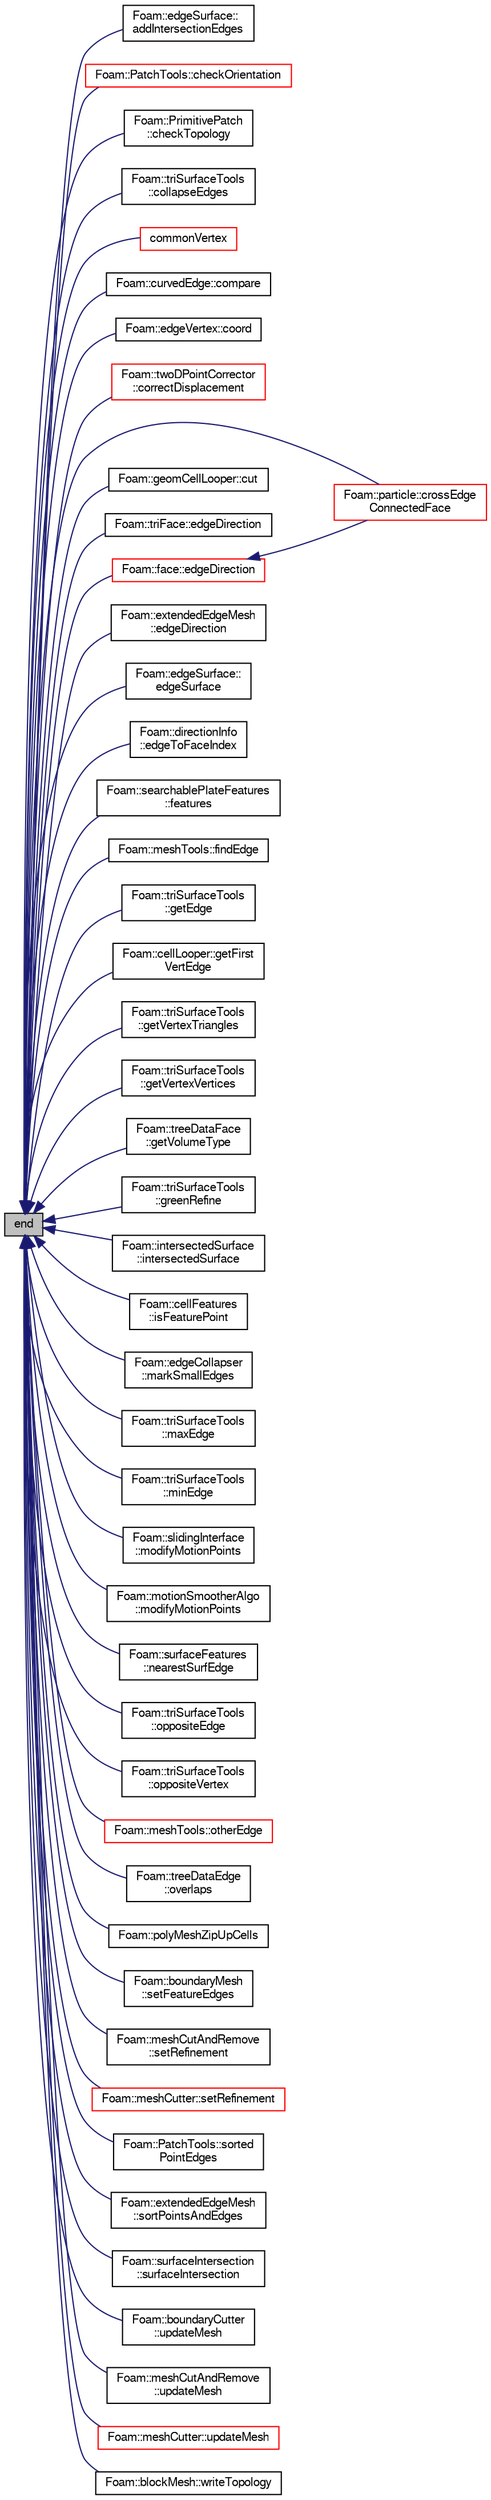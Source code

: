 digraph "end"
{
  bgcolor="transparent";
  edge [fontname="FreeSans",fontsize="10",labelfontname="FreeSans",labelfontsize="10"];
  node [fontname="FreeSans",fontsize="10",shape=record];
  rankdir="LR";
  Node1 [label="end",height=0.2,width=0.4,color="black", fillcolor="grey75", style="filled" fontcolor="black"];
  Node1 -> Node2 [dir="back",color="midnightblue",fontsize="10",style="solid",fontname="FreeSans"];
  Node2 [label="Foam::edgeSurface::\laddIntersectionEdges",height=0.2,width=0.4,color="black",URL="$a00599.html#aa26839701e0cd28a34fefc83a9ad6a78",tooltip="Add intersection edges to a face. Used for connecting. "];
  Node1 -> Node3 [dir="back",color="midnightblue",fontsize="10",style="solid",fontname="FreeSans"];
  Node3 [label="Foam::PatchTools::checkOrientation",height=0.2,width=0.4,color="red",URL="$a01761.html#a20f23e9ffe1102dccd75986b5435aef7",tooltip="Check for orientation issues. "];
  Node1 -> Node4 [dir="back",color="midnightblue",fontsize="10",style="solid",fontname="FreeSans"];
  Node4 [label="Foam::PrimitivePatch\l::checkTopology",height=0.2,width=0.4,color="black",URL="$a01914.html#a0579e0d0a6156734bbeb72cfd7a94c9d",tooltip="Check surface formed by patch for manifoldness (see above). "];
  Node1 -> Node5 [dir="back",color="midnightblue",fontsize="10",style="solid",fontname="FreeSans"];
  Node5 [label="Foam::triSurfaceTools\l::collapseEdges",height=0.2,width=0.4,color="black",URL="$a02617.html#a3aee046d49916c8984f42f5710679e3f",tooltip="Create new triSurface by collapsing edges to edge mids. "];
  Node1 -> Node6 [dir="back",color="midnightblue",fontsize="10",style="solid",fontname="FreeSans"];
  Node6 [label="commonVertex",height=0.2,width=0.4,color="red",URL="$a00590.html#aa2b6e905a6dbfa5a860c842efbcf4d9e",tooltip="Return common vertex. "];
  Node1 -> Node7 [dir="back",color="midnightblue",fontsize="10",style="solid",fontname="FreeSans"];
  Node7 [label="Foam::curvedEdge::compare",height=0.2,width=0.4,color="black",URL="$a00427.html#a2d47f7bde63c18e31289888f0c35c205",tooltip="Compare the given start and end points with this curve. "];
  Node1 -> Node8 [dir="back",color="midnightblue",fontsize="10",style="solid",fontname="FreeSans"];
  Node8 [label="Foam::edgeVertex::coord",height=0.2,width=0.4,color="black",URL="$a00600.html#a272d10ee27ddbd3a20bccfc71015fb18",tooltip="Return coordinate of cut (uses weight if edgeCut) "];
  Node1 -> Node9 [dir="back",color="midnightblue",fontsize="10",style="solid",fontname="FreeSans"];
  Node9 [label="Foam::twoDPointCorrector\l::correctDisplacement",height=0.2,width=0.4,color="red",URL="$a02635.html#a26b46ed22455249a17fd5ec9d066ca97",tooltip="Correct motion displacements. "];
  Node1 -> Node10 [dir="back",color="midnightblue",fontsize="10",style="solid",fontname="FreeSans"];
  Node10 [label="Foam::particle::crossEdge\lConnectedFace",height=0.2,width=0.4,color="red",URL="$a01725.html#ae442e1bec92480b4f50c527b934edddb",tooltip="Cross the from the given face across the given edge of the. "];
  Node1 -> Node11 [dir="back",color="midnightblue",fontsize="10",style="solid",fontname="FreeSans"];
  Node11 [label="Foam::geomCellLooper::cut",height=0.2,width=0.4,color="black",URL="$a00892.html#ae441aaf74ea7c5d77ba3bd7ddfcb919b",tooltip="Same but now also base point of cut provided (instead of always. "];
  Node1 -> Node12 [dir="back",color="midnightblue",fontsize="10",style="solid",fontname="FreeSans"];
  Node12 [label="Foam::triFace::edgeDirection",height=0.2,width=0.4,color="black",URL="$a02605.html#aa85ab892a55ced3ba45f472a7a96e417",tooltip="Return the edge direction on the face. "];
  Node1 -> Node13 [dir="back",color="midnightblue",fontsize="10",style="solid",fontname="FreeSans"];
  Node13 [label="Foam::face::edgeDirection",height=0.2,width=0.4,color="red",URL="$a00693.html#aa85ab892a55ced3ba45f472a7a96e417",tooltip="Return the edge direction on the face. "];
  Node13 -> Node10 [dir="back",color="midnightblue",fontsize="10",style="solid",fontname="FreeSans"];
  Node1 -> Node14 [dir="back",color="midnightblue",fontsize="10",style="solid",fontname="FreeSans"];
  Node14 [label="Foam::extendedEdgeMesh\l::edgeDirection",height=0.2,width=0.4,color="black",URL="$a00678.html#a73ecaff1c0db11a69986cae5b295b84f",tooltip="Return the direction of edgeI, pointing away from ptI. "];
  Node1 -> Node15 [dir="back",color="midnightblue",fontsize="10",style="solid",fontname="FreeSans"];
  Node15 [label="Foam::edgeSurface::\ledgeSurface",height=0.2,width=0.4,color="black",URL="$a00599.html#abe6268d682c2dab294acf2175f47ca38",tooltip="Construct from surface and intersection description. "];
  Node1 -> Node16 [dir="back",color="midnightblue",fontsize="10",style="solid",fontname="FreeSans"];
  Node16 [label="Foam::directionInfo\l::edgeToFaceIndex",height=0.2,width=0.4,color="black",URL="$a00520.html#ae91026257717a2d46454adf53e72da4d",tooltip="Given edge on hex cell find corresponding edge on face. Is either. "];
  Node1 -> Node17 [dir="back",color="midnightblue",fontsize="10",style="solid",fontname="FreeSans"];
  Node17 [label="Foam::searchablePlateFeatures\l::features",height=0.2,width=0.4,color="black",URL="$a02194.html#a55de90ec15dbc01a8dd70937784836e1",tooltip="Return an extendedFeatureEdgeMesh containing the features. "];
  Node1 -> Node18 [dir="back",color="midnightblue",fontsize="10",style="solid",fontname="FreeSans"];
  Node18 [label="Foam::meshTools::findEdge",height=0.2,width=0.4,color="black",URL="$a10290.html#ac23b3c803050cb2339b3b256887505a6",tooltip="Return edge between two vertices. Returns -1 if no edge. "];
  Node1 -> Node19 [dir="back",color="midnightblue",fontsize="10",style="solid",fontname="FreeSans"];
  Node19 [label="Foam::triSurfaceTools\l::getEdge",height=0.2,width=0.4,color="black",URL="$a02617.html#a48231c2376e7ed4f8ce011614fc6a0bf",tooltip="Returns edge label connecting v1, v2 (local numbering) "];
  Node1 -> Node20 [dir="back",color="midnightblue",fontsize="10",style="solid",fontname="FreeSans"];
  Node20 [label="Foam::cellLooper::getFirst\lVertEdge",height=0.2,width=0.4,color="black",URL="$a00204.html#ae2de4eee75fe8073bc4883358c9c8672",tooltip="Get first edge connected to vertI and on faceI. "];
  Node1 -> Node21 [dir="back",color="midnightblue",fontsize="10",style="solid",fontname="FreeSans"];
  Node21 [label="Foam::triSurfaceTools\l::getVertexTriangles",height=0.2,width=0.4,color="black",URL="$a02617.html#aa242e3ca747b5d12e431a87f581aebb7",tooltip="Get all triangles using edge endpoint. "];
  Node1 -> Node22 [dir="back",color="midnightblue",fontsize="10",style="solid",fontname="FreeSans"];
  Node22 [label="Foam::triSurfaceTools\l::getVertexVertices",height=0.2,width=0.4,color="black",URL="$a02617.html#af8c8a35e91aeac5ecf9a34f607d2c035",tooltip="Get all vertices (local numbering) connected to vertices of edge. "];
  Node1 -> Node23 [dir="back",color="midnightblue",fontsize="10",style="solid",fontname="FreeSans"];
  Node23 [label="Foam::treeDataFace\l::getVolumeType",height=0.2,width=0.4,color="black",URL="$a02598.html#a5221237edf9a875b73dbd139d43292d7",tooltip="Get type (inside,outside,mixed,unknown) of point w.r.t. surface. "];
  Node1 -> Node24 [dir="back",color="midnightblue",fontsize="10",style="solid",fontname="FreeSans"];
  Node24 [label="Foam::triSurfaceTools\l::greenRefine",height=0.2,width=0.4,color="black",URL="$a02617.html#abfb8b3103f67e2652cfb672525ec5d43",tooltip="Refine edges by splitting to opposite vertex. "];
  Node1 -> Node25 [dir="back",color="midnightblue",fontsize="10",style="solid",fontname="FreeSans"];
  Node25 [label="Foam::intersectedSurface\l::intersectedSurface",height=0.2,width=0.4,color="black",URL="$a01128.html#a6e95ab0cf81f4521899580c0caaaf6e7",tooltip="Construct from surface and intersection. isFirstSurface is needed. "];
  Node1 -> Node26 [dir="back",color="midnightblue",fontsize="10",style="solid",fontname="FreeSans"];
  Node26 [label="Foam::cellFeatures\l::isFeaturePoint",height=0.2,width=0.4,color="black",URL="$a00201.html#a0e1817c6e428d30c177e2871368421a9",tooltip="Are two edges connected at feature point? "];
  Node1 -> Node27 [dir="back",color="midnightblue",fontsize="10",style="solid",fontname="FreeSans"];
  Node27 [label="Foam::edgeCollapser\l::markSmallEdges",height=0.2,width=0.4,color="black",URL="$a00591.html#a085b30c3d0bbfc36a07a88a49f1aca6d",tooltip="Mark (in collapseEdge) any edges to collapse. "];
  Node1 -> Node28 [dir="back",color="midnightblue",fontsize="10",style="solid",fontname="FreeSans"];
  Node28 [label="Foam::triSurfaceTools\l::maxEdge",height=0.2,width=0.4,color="black",URL="$a02617.html#aedcb2ebabdbe8437654ce1d4ef881e71",tooltip="Returns element in edgeIndices with minimum length. "];
  Node1 -> Node29 [dir="back",color="midnightblue",fontsize="10",style="solid",fontname="FreeSans"];
  Node29 [label="Foam::triSurfaceTools\l::minEdge",height=0.2,width=0.4,color="black",URL="$a02617.html#ac365a22b30a404441ffa961fefac8348",tooltip="Returns element in edgeIndices with minimum length. "];
  Node1 -> Node30 [dir="back",color="midnightblue",fontsize="10",style="solid",fontname="FreeSans"];
  Node30 [label="Foam::slidingInterface\l::modifyMotionPoints",height=0.2,width=0.4,color="black",URL="$a02271.html#a4a962b56dd7cf30972c468258fa888e5",tooltip="Modify motion points to comply with the topological change. "];
  Node1 -> Node31 [dir="back",color="midnightblue",fontsize="10",style="solid",fontname="FreeSans"];
  Node31 [label="Foam::motionSmootherAlgo\l::modifyMotionPoints",height=0.2,width=0.4,color="black",URL="$a01487.html#a97c706cc758ca249755daf56fcbd44b3",tooltip="Apply optional point constraint (2d correction) "];
  Node1 -> Node32 [dir="back",color="midnightblue",fontsize="10",style="solid",fontname="FreeSans"];
  Node32 [label="Foam::surfaceFeatures\l::nearestSurfEdge",height=0.2,width=0.4,color="black",URL="$a02409.html#ac9d88c671fbfe12e0526038fb054c11d",tooltip="Find nearest surface edge (out of selectedEdges) for. "];
  Node1 -> Node33 [dir="back",color="midnightblue",fontsize="10",style="solid",fontname="FreeSans"];
  Node33 [label="Foam::triSurfaceTools\l::oppositeEdge",height=0.2,width=0.4,color="black",URL="$a02617.html#a77110343a3072b75b1764650943d31f9",tooltip="Get edge opposite vertex (local numbering) "];
  Node1 -> Node34 [dir="back",color="midnightblue",fontsize="10",style="solid",fontname="FreeSans"];
  Node34 [label="Foam::triSurfaceTools\l::oppositeVertex",height=0.2,width=0.4,color="black",URL="$a02617.html#ad78556d7d01f6219bb13005e24171127",tooltip="Get vertex (local numbering) opposite edge. "];
  Node1 -> Node35 [dir="back",color="midnightblue",fontsize="10",style="solid",fontname="FreeSans"];
  Node35 [label="Foam::meshTools::otherEdge",height=0.2,width=0.4,color="red",URL="$a10290.html#ae03c08ba46f970c3b70bfdd6fccdf664",tooltip="Return label of other edge (out of candidates edgeLabels) "];
  Node1 -> Node36 [dir="back",color="midnightblue",fontsize="10",style="solid",fontname="FreeSans"];
  Node36 [label="Foam::treeDataEdge\l::overlaps",height=0.2,width=0.4,color="black",URL="$a02597.html#aea49f8ea149b750ff5d58a0a194a6526",tooltip="Does (bb of) shape at index overlap bb. "];
  Node1 -> Node37 [dir="back",color="midnightblue",fontsize="10",style="solid",fontname="FreeSans"];
  Node37 [label="Foam::polyMeshZipUpCells",height=0.2,width=0.4,color="black",URL="$a10237.html#ab957fb2d74d8de84991a6246e876ecd2"];
  Node1 -> Node38 [dir="back",color="midnightblue",fontsize="10",style="solid",fontname="FreeSans"];
  Node38 [label="Foam::boundaryMesh\l::setFeatureEdges",height=0.2,width=0.4,color="black",URL="$a00142.html#a0e01df03fc2c7dbfd31c0fa36528926a",tooltip="Set featureEdges, edgeToFeature, featureSegments according. "];
  Node1 -> Node39 [dir="back",color="midnightblue",fontsize="10",style="solid",fontname="FreeSans"];
  Node39 [label="Foam::meshCutAndRemove\l::setRefinement",height=0.2,width=0.4,color="black",URL="$a01419.html#a5b289474e53287a9460c322f12434dec",tooltip="Do actual cutting with cut description. Inserts mesh changes. "];
  Node1 -> Node40 [dir="back",color="midnightblue",fontsize="10",style="solid",fontname="FreeSans"];
  Node40 [label="Foam::meshCutter::setRefinement",height=0.2,width=0.4,color="red",URL="$a01420.html#ad6964ecaeb84631835d8a4e51bf706bb",tooltip="Do actual cutting with cut description. Inserts mesh changes. "];
  Node1 -> Node41 [dir="back",color="midnightblue",fontsize="10",style="solid",fontname="FreeSans"];
  Node41 [label="Foam::PatchTools::sorted\lPointEdges",height=0.2,width=0.4,color="black",URL="$a01761.html#ade266c84d472629a66d2ec0f9c8f2ff9"];
  Node1 -> Node42 [dir="back",color="midnightblue",fontsize="10",style="solid",fontname="FreeSans"];
  Node42 [label="Foam::extendedEdgeMesh\l::sortPointsAndEdges",height=0.2,width=0.4,color="black",URL="$a00678.html#a35042787bb1f37f3e2695d3b48e313b0"];
  Node1 -> Node43 [dir="back",color="midnightblue",fontsize="10",style="solid",fontname="FreeSans"];
  Node43 [label="Foam::surfaceIntersection\l::surfaceIntersection",height=0.2,width=0.4,color="black",URL="$a02416.html#a0227f78e50cd258d5b10a3f1214bea8f",tooltip="Special: intersect surface with itself. Used to check for. "];
  Node1 -> Node44 [dir="back",color="midnightblue",fontsize="10",style="solid",fontname="FreeSans"];
  Node44 [label="Foam::boundaryCutter\l::updateMesh",height=0.2,width=0.4,color="black",URL="$a00141.html#ad57565956fd4064299f4bd3c4eebb1d4",tooltip="Force recalculation of locally stored data on topological change. "];
  Node1 -> Node45 [dir="back",color="midnightblue",fontsize="10",style="solid",fontname="FreeSans"];
  Node45 [label="Foam::meshCutAndRemove\l::updateMesh",height=0.2,width=0.4,color="black",URL="$a01419.html#ad57565956fd4064299f4bd3c4eebb1d4",tooltip="Force recalculation of locally stored data on topological change. "];
  Node1 -> Node46 [dir="back",color="midnightblue",fontsize="10",style="solid",fontname="FreeSans"];
  Node46 [label="Foam::meshCutter::updateMesh",height=0.2,width=0.4,color="red",URL="$a01420.html#ad57565956fd4064299f4bd3c4eebb1d4",tooltip="Force recalculation of locally stored data on topological change. "];
  Node1 -> Node47 [dir="back",color="midnightblue",fontsize="10",style="solid",fontname="FreeSans"];
  Node47 [label="Foam::blockMesh::writeTopology",height=0.2,width=0.4,color="black",URL="$a00138.html#ad7d050952a451ec3f620b45f2f7139bf",tooltip="Writes edges of blockMesh in OBJ format. "];
}
